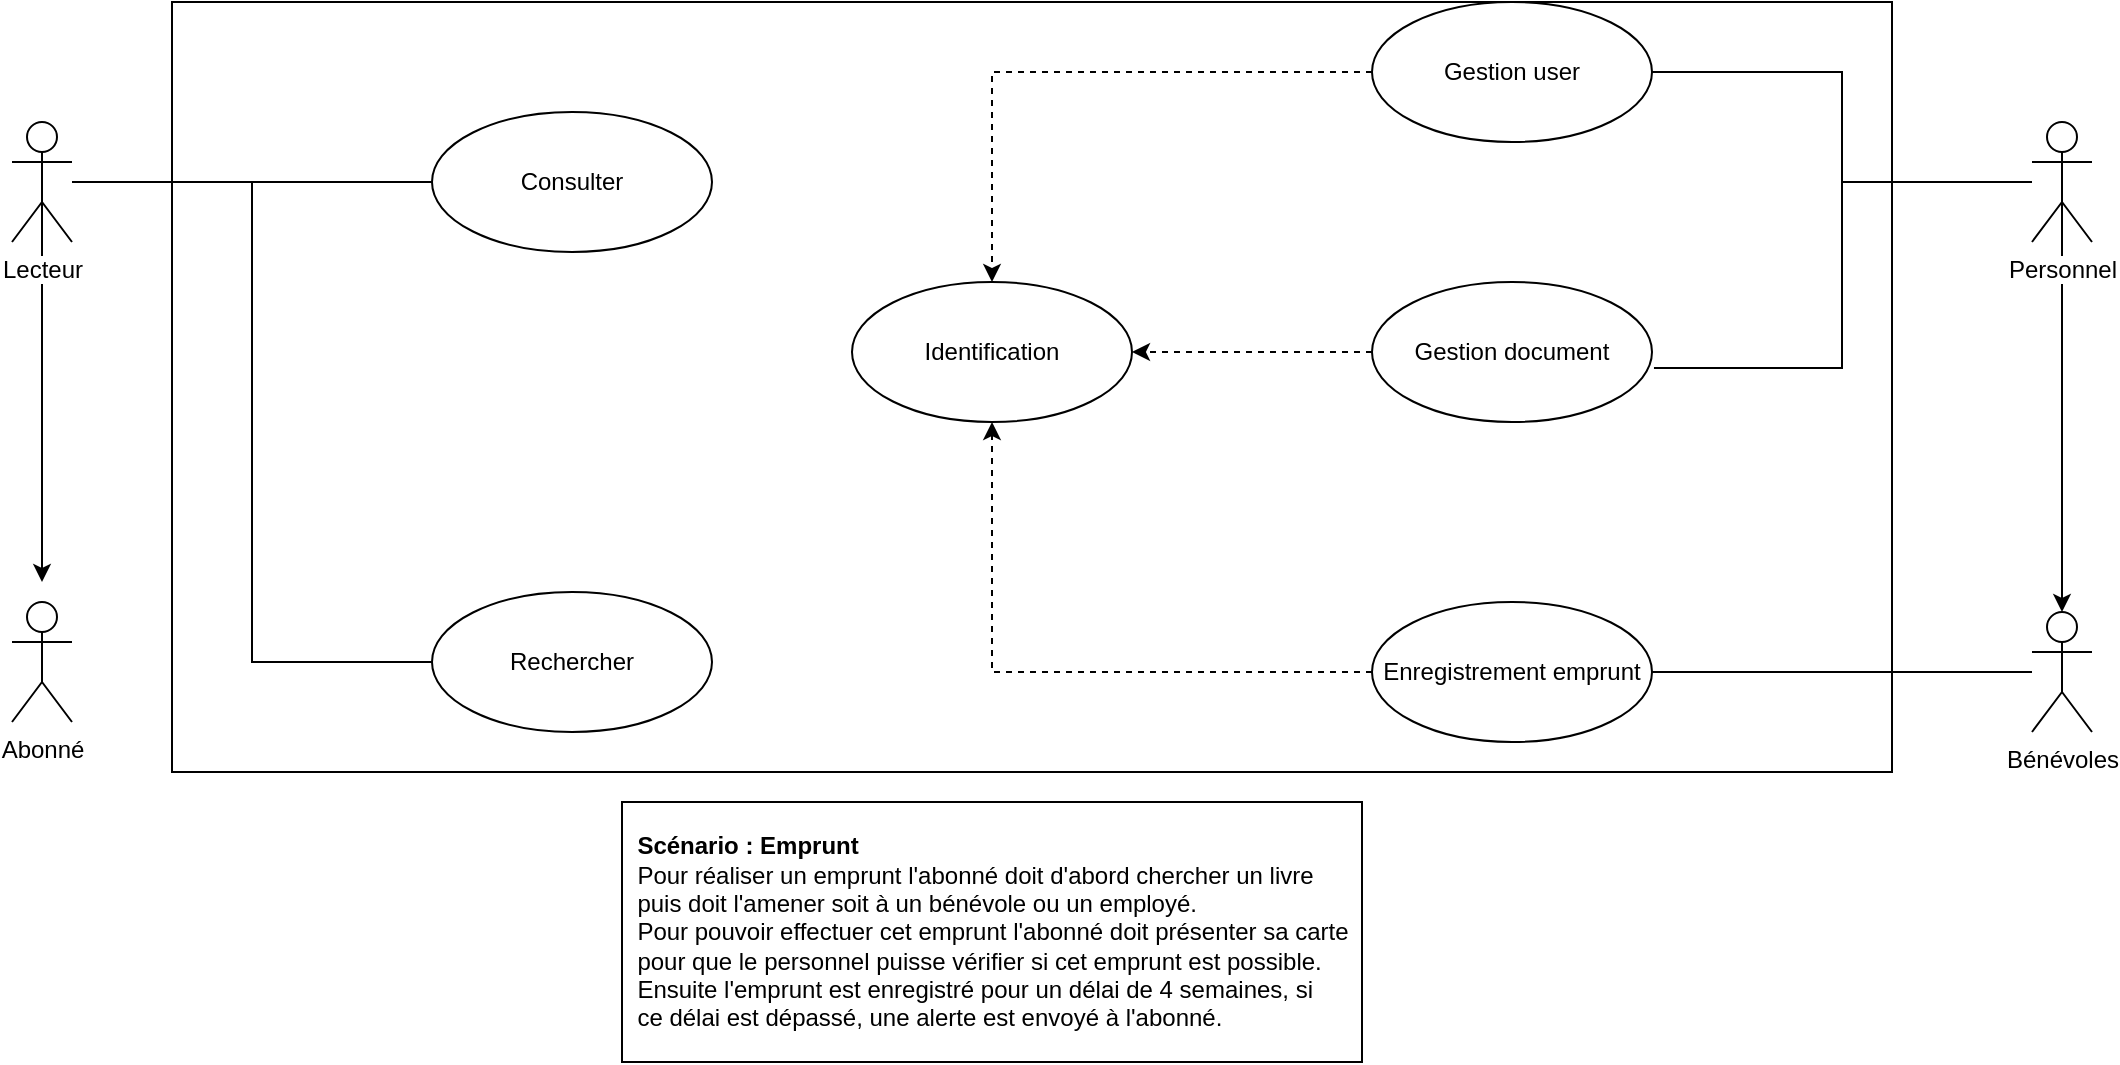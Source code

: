<mxfile version="13.1.5" type="device"><diagram name="Page-1" id="e7e014a7-5840-1c2e-5031-d8a46d1fe8dd"><mxGraphModel dx="1420" dy="763" grid="1" gridSize="10" guides="1" tooltips="1" connect="1" arrows="1" fold="1" page="1" pageScale="1" pageWidth="1169" pageHeight="826" background="#ffffff" math="0" shadow="0"><root><mxCell id="0"/><mxCell id="1" parent="0"/><mxCell id="6OJrf8VddyPOGLFAucfx-42" value="Abonné" style="shape=umlActor;verticalLabelPosition=bottom;labelBackgroundColor=#ffffff;verticalAlign=top;html=1;" vertex="1" parent="1"><mxGeometry x="70" y="360" width="30" height="60" as="geometry"/></mxCell><mxCell id="6OJrf8VddyPOGLFAucfx-64" style="edgeStyle=orthogonalEdgeStyle;rounded=0;orthogonalLoop=1;jettySize=auto;html=1;exitX=0.5;exitY=0.5;exitDx=0;exitDy=0;exitPerimeter=0;entryX=0.5;entryY=0;entryDx=0;entryDy=0;entryPerimeter=0;" edge="1" parent="1" source="6OJrf8VddyPOGLFAucfx-43" target="6OJrf8VddyPOGLFAucfx-55"><mxGeometry relative="1" as="geometry"><mxPoint x="1100" y="670" as="targetPoint"/><Array as="points"><mxPoint x="1095" y="365"/></Array></mxGeometry></mxCell><mxCell id="6OJrf8VddyPOGLFAucfx-77" style="edgeStyle=orthogonalEdgeStyle;rounded=0;orthogonalLoop=1;jettySize=auto;html=1;entryX=1;entryY=0.5;entryDx=0;entryDy=0;endArrow=none;endFill=0;" edge="1" parent="1" source="6OJrf8VddyPOGLFAucfx-43" target="6OJrf8VddyPOGLFAucfx-76"><mxGeometry relative="1" as="geometry"/></mxCell><mxCell id="6OJrf8VddyPOGLFAucfx-108" style="edgeStyle=orthogonalEdgeStyle;rounded=0;orthogonalLoop=1;jettySize=auto;html=1;entryX=1.007;entryY=0.614;entryDx=0;entryDy=0;entryPerimeter=0;endArrow=none;endFill=0;" edge="1" parent="1" source="6OJrf8VddyPOGLFAucfx-43" target="6OJrf8VddyPOGLFAucfx-80"><mxGeometry relative="1" as="geometry"/></mxCell><mxCell id="6OJrf8VddyPOGLFAucfx-43" value="Personnel" style="shape=umlActor;verticalLabelPosition=bottom;labelBackgroundColor=#ffffff;verticalAlign=top;html=1;" vertex="1" parent="1"><mxGeometry x="1080" y="120" width="30" height="60" as="geometry"/></mxCell><mxCell id="6OJrf8VddyPOGLFAucfx-67" style="edgeStyle=orthogonalEdgeStyle;rounded=0;orthogonalLoop=1;jettySize=auto;html=1;exitX=0.5;exitY=0.5;exitDx=0;exitDy=0;exitPerimeter=0;" edge="1" parent="1" source="6OJrf8VddyPOGLFAucfx-50"><mxGeometry relative="1" as="geometry"><mxPoint x="85" y="350" as="targetPoint"/></mxGeometry></mxCell><mxCell id="6OJrf8VddyPOGLFAucfx-73" style="edgeStyle=orthogonalEdgeStyle;rounded=0;orthogonalLoop=1;jettySize=auto;html=1;endArrow=none;endFill=0;" edge="1" parent="1" source="6OJrf8VddyPOGLFAucfx-50" target="6OJrf8VddyPOGLFAucfx-68"><mxGeometry relative="1" as="geometry"/></mxCell><mxCell id="6OJrf8VddyPOGLFAucfx-102" style="edgeStyle=orthogonalEdgeStyle;rounded=0;orthogonalLoop=1;jettySize=auto;html=1;entryX=0;entryY=0.5;entryDx=0;entryDy=0;endArrow=none;endFill=0;" edge="1" parent="1" source="6OJrf8VddyPOGLFAucfx-50" target="6OJrf8VddyPOGLFAucfx-100"><mxGeometry relative="1" as="geometry"/></mxCell><mxCell id="6OJrf8VddyPOGLFAucfx-50" value="Lecteur" style="shape=umlActor;verticalLabelPosition=bottom;labelBackgroundColor=#ffffff;verticalAlign=top;html=1;" vertex="1" parent="1"><mxGeometry x="70" y="120" width="30" height="60" as="geometry"/></mxCell><mxCell id="6OJrf8VddyPOGLFAucfx-86" style="edgeStyle=orthogonalEdgeStyle;rounded=0;orthogonalLoop=1;jettySize=auto;html=1;entryX=1;entryY=0.5;entryDx=0;entryDy=0;endArrow=none;endFill=0;" edge="1" parent="1" source="6OJrf8VddyPOGLFAucfx-55" target="6OJrf8VddyPOGLFAucfx-85"><mxGeometry relative="1" as="geometry"/></mxCell><mxCell id="6OJrf8VddyPOGLFAucfx-55" value="Bénévoles" style="shape=umlActor;verticalLabelPosition=bottom;labelBackgroundColor=#ffffff;verticalAlign=top;html=1;" vertex="1" parent="1"><mxGeometry x="1080" y="365" width="30" height="60" as="geometry"/></mxCell><mxCell id="6OJrf8VddyPOGLFAucfx-63" value="" style="html=1;fillColor=none;" vertex="1" parent="1"><mxGeometry x="150" y="60" width="860" height="385" as="geometry"/></mxCell><mxCell id="6OJrf8VddyPOGLFAucfx-68" value="Consulter" style="ellipse;whiteSpace=wrap;html=1;fillColor=none;" vertex="1" parent="1"><mxGeometry x="280" y="115" width="140" height="70" as="geometry"/></mxCell><mxCell id="6OJrf8VddyPOGLFAucfx-114" style="edgeStyle=orthogonalEdgeStyle;rounded=0;orthogonalLoop=1;jettySize=auto;html=1;dashed=1;endArrow=classic;endFill=1;" edge="1" parent="1" source="6OJrf8VddyPOGLFAucfx-76" target="6OJrf8VddyPOGLFAucfx-103"><mxGeometry relative="1" as="geometry"/></mxCell><mxCell id="6OJrf8VddyPOGLFAucfx-76" value="Gestion user" style="ellipse;whiteSpace=wrap;html=1;fillColor=none;" vertex="1" parent="1"><mxGeometry x="750" y="60" width="140" height="70" as="geometry"/></mxCell><mxCell id="6OJrf8VddyPOGLFAucfx-115" style="edgeStyle=orthogonalEdgeStyle;rounded=0;orthogonalLoop=1;jettySize=auto;html=1;dashed=1;endArrow=classic;endFill=1;" edge="1" parent="1" source="6OJrf8VddyPOGLFAucfx-80" target="6OJrf8VddyPOGLFAucfx-103"><mxGeometry relative="1" as="geometry"/></mxCell><mxCell id="6OJrf8VddyPOGLFAucfx-80" value="Gestion document" style="ellipse;whiteSpace=wrap;html=1;fillColor=none;" vertex="1" parent="1"><mxGeometry x="750" y="200" width="140" height="70" as="geometry"/></mxCell><mxCell id="6OJrf8VddyPOGLFAucfx-116" style="edgeStyle=orthogonalEdgeStyle;rounded=0;orthogonalLoop=1;jettySize=auto;html=1;entryX=0.5;entryY=1;entryDx=0;entryDy=0;dashed=1;endArrow=classic;endFill=1;" edge="1" parent="1" source="6OJrf8VddyPOGLFAucfx-85" target="6OJrf8VddyPOGLFAucfx-103"><mxGeometry relative="1" as="geometry"/></mxCell><mxCell id="6OJrf8VddyPOGLFAucfx-85" value="Enregistrement emprunt" style="ellipse;whiteSpace=wrap;html=1;fillColor=none;" vertex="1" parent="1"><mxGeometry x="750" y="360" width="140" height="70" as="geometry"/></mxCell><mxCell id="6OJrf8VddyPOGLFAucfx-100" value="Rechercher" style="ellipse;whiteSpace=wrap;html=1;fillColor=none;" vertex="1" parent="1"><mxGeometry x="280" y="355" width="140" height="70" as="geometry"/></mxCell><mxCell id="6OJrf8VddyPOGLFAucfx-103" value="Identification" style="ellipse;whiteSpace=wrap;html=1;fillColor=none;" vertex="1" parent="1"><mxGeometry x="490" y="200" width="140" height="70" as="geometry"/></mxCell><mxCell id="6OJrf8VddyPOGLFAucfx-117" value="&lt;div align=&quot;justify&quot;&gt;&lt;b&gt;Scénario : Emprunt &lt;/b&gt;&lt;br&gt;&lt;/div&gt;&lt;div align=&quot;justify&quot;&gt;Pour réaliser un emprunt l'abonné doit d'abord chercher un livre&lt;/div&gt;&lt;div align=&quot;justify&quot;&gt;puis doit l'amener soit à un bénévole ou un employé. &lt;br&gt;&lt;/div&gt;&lt;div align=&quot;justify&quot;&gt;Pour pouvoir effectuer cet emprunt l'abonné doit présenter sa carte&lt;/div&gt;&lt;div align=&quot;justify&quot;&gt;pour que le personnel puisse vérifier si cet emprunt est possible.&lt;/div&gt;&lt;div align=&quot;justify&quot;&gt;Ensuite l'emprunt est enregistré pour un délai de 4 semaines, si&lt;/div&gt;&lt;div align=&quot;justify&quot;&gt;ce délai est dépassé, une alerte est envoyé à l'abonné.&lt;br&gt;&lt;/div&gt;" style="html=1;fillColor=#FFFFFF;align=center;" vertex="1" parent="1"><mxGeometry x="375" y="460" width="370" height="130" as="geometry"/></mxCell></root></mxGraphModel></diagram></mxfile>